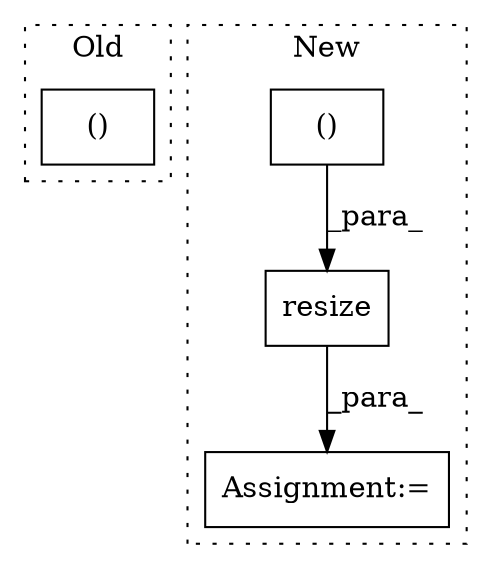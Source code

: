 digraph G {
subgraph cluster0 {
1 [label="()" a="106" s="2478" l="46" shape="box"];
label = "Old";
style="dotted";
}
subgraph cluster1 {
2 [label="resize" a="32" s="2757,2801" l="16,2" shape="box"];
3 [label="()" a="106" s="2773" l="28" shape="box"];
4 [label="Assignment:=" a="7" s="2750" l="1" shape="box"];
label = "New";
style="dotted";
}
2 -> 4 [label="_para_"];
3 -> 2 [label="_para_"];
}